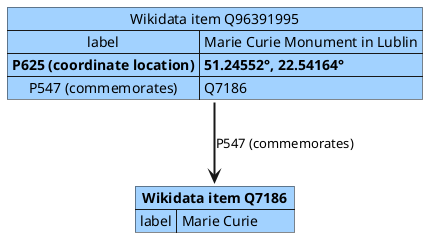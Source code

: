 @startuml wd_direct

map "**Wikidata item Q7186**" as wikia #a2d2ff {
  label => Marie Curie
}

map "Wikidata item Q96391995" as wikie #a2d2ff {
  label => Marie Curie Monument in Lublin
  **P625 (coordinate location)** => **51.24552°, 22.54164°**
  P547 (commemorates) => Q7186
}

wikie -[bold]-> wikia : P547 (commemorates)

@enduml